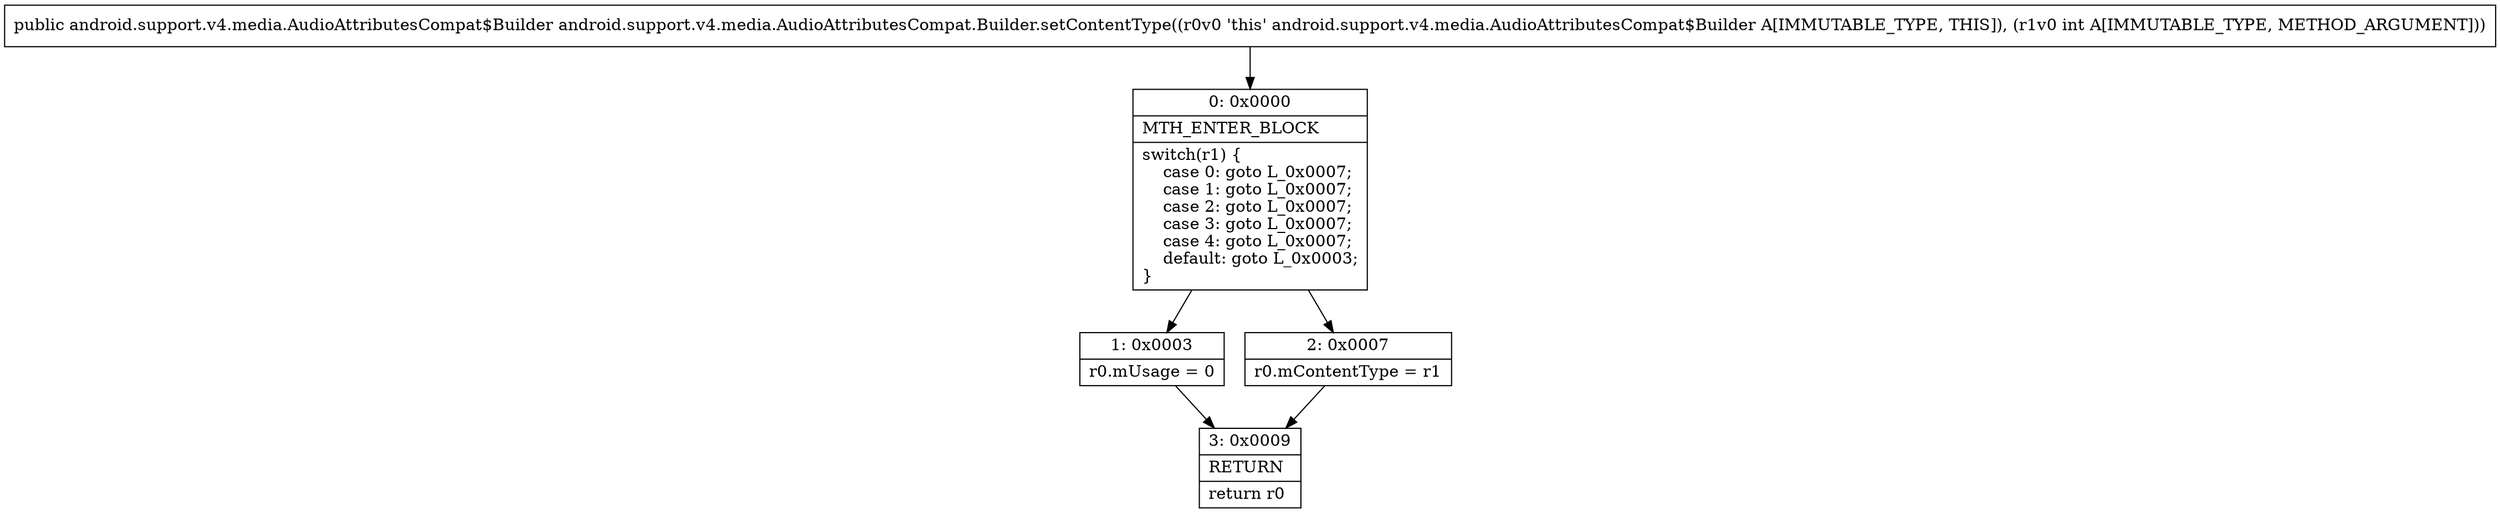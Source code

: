 digraph "CFG forandroid.support.v4.media.AudioAttributesCompat.Builder.setContentType(I)Landroid\/support\/v4\/media\/AudioAttributesCompat$Builder;" {
Node_0 [shape=record,label="{0\:\ 0x0000|MTH_ENTER_BLOCK\l|switch(r1) \{\l    case 0: goto L_0x0007;\l    case 1: goto L_0x0007;\l    case 2: goto L_0x0007;\l    case 3: goto L_0x0007;\l    case 4: goto L_0x0007;\l    default: goto L_0x0003;\l\}\l}"];
Node_1 [shape=record,label="{1\:\ 0x0003|r0.mUsage = 0\l}"];
Node_2 [shape=record,label="{2\:\ 0x0007|r0.mContentType = r1\l}"];
Node_3 [shape=record,label="{3\:\ 0x0009|RETURN\l|return r0\l}"];
MethodNode[shape=record,label="{public android.support.v4.media.AudioAttributesCompat$Builder android.support.v4.media.AudioAttributesCompat.Builder.setContentType((r0v0 'this' android.support.v4.media.AudioAttributesCompat$Builder A[IMMUTABLE_TYPE, THIS]), (r1v0 int A[IMMUTABLE_TYPE, METHOD_ARGUMENT])) }"];
MethodNode -> Node_0;
Node_0 -> Node_1;
Node_0 -> Node_2;
Node_1 -> Node_3;
Node_2 -> Node_3;
}

